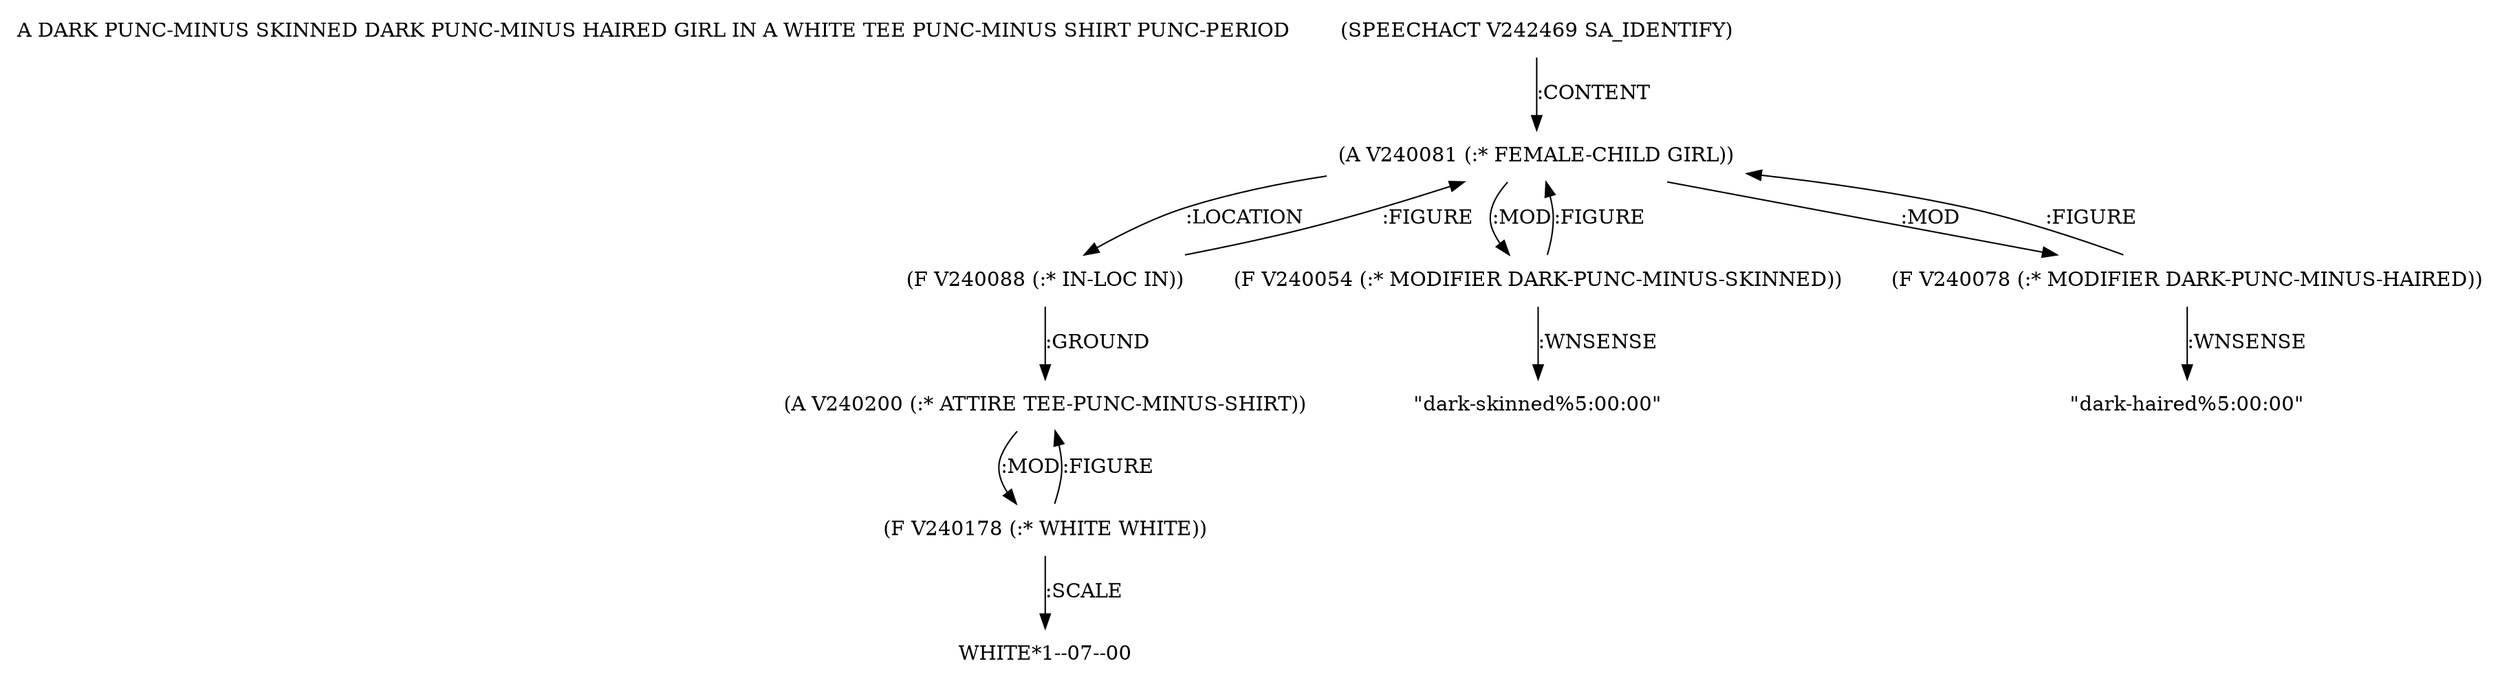 digraph Terms {
  node [shape=none]
  "A DARK PUNC-MINUS SKINNED DARK PUNC-MINUS HAIRED GIRL IN A WHITE TEE PUNC-MINUS SHIRT PUNC-PERIOD"
  "V242469" [label="(SPEECHACT V242469 SA_IDENTIFY)"]
  "V242469" -> "V240081" [label=":CONTENT"]
  "V240081" [label="(A V240081 (:* FEMALE-CHILD GIRL))"]
  "V240081" -> "V240088" [label=":LOCATION"]
  "V240081" -> "V240054" [label=":MOD"]
  "V240081" -> "V240078" [label=":MOD"]
  "V240054" [label="(F V240054 (:* MODIFIER DARK-PUNC-MINUS-SKINNED))"]
  "V240054" -> "V240081" [label=":FIGURE"]
  "V240054" -> "NT247526" [label=":WNSENSE"]
  "NT247526" [label="\"dark-skinned%5:00:00\""]
  "V240078" [label="(F V240078 (:* MODIFIER DARK-PUNC-MINUS-HAIRED))"]
  "V240078" -> "V240081" [label=":FIGURE"]
  "V240078" -> "NT247527" [label=":WNSENSE"]
  "NT247527" [label="\"dark-haired%5:00:00\""]
  "V240088" [label="(F V240088 (:* IN-LOC IN))"]
  "V240088" -> "V240200" [label=":GROUND"]
  "V240088" -> "V240081" [label=":FIGURE"]
  "V240200" [label="(A V240200 (:* ATTIRE TEE-PUNC-MINUS-SHIRT))"]
  "V240200" -> "V240178" [label=":MOD"]
  "V240178" [label="(F V240178 (:* WHITE WHITE))"]
  "V240178" -> "V240200" [label=":FIGURE"]
  "V240178" -> "NT247528" [label=":SCALE"]
  "NT247528" [label="WHITE*1--07--00"]
}
